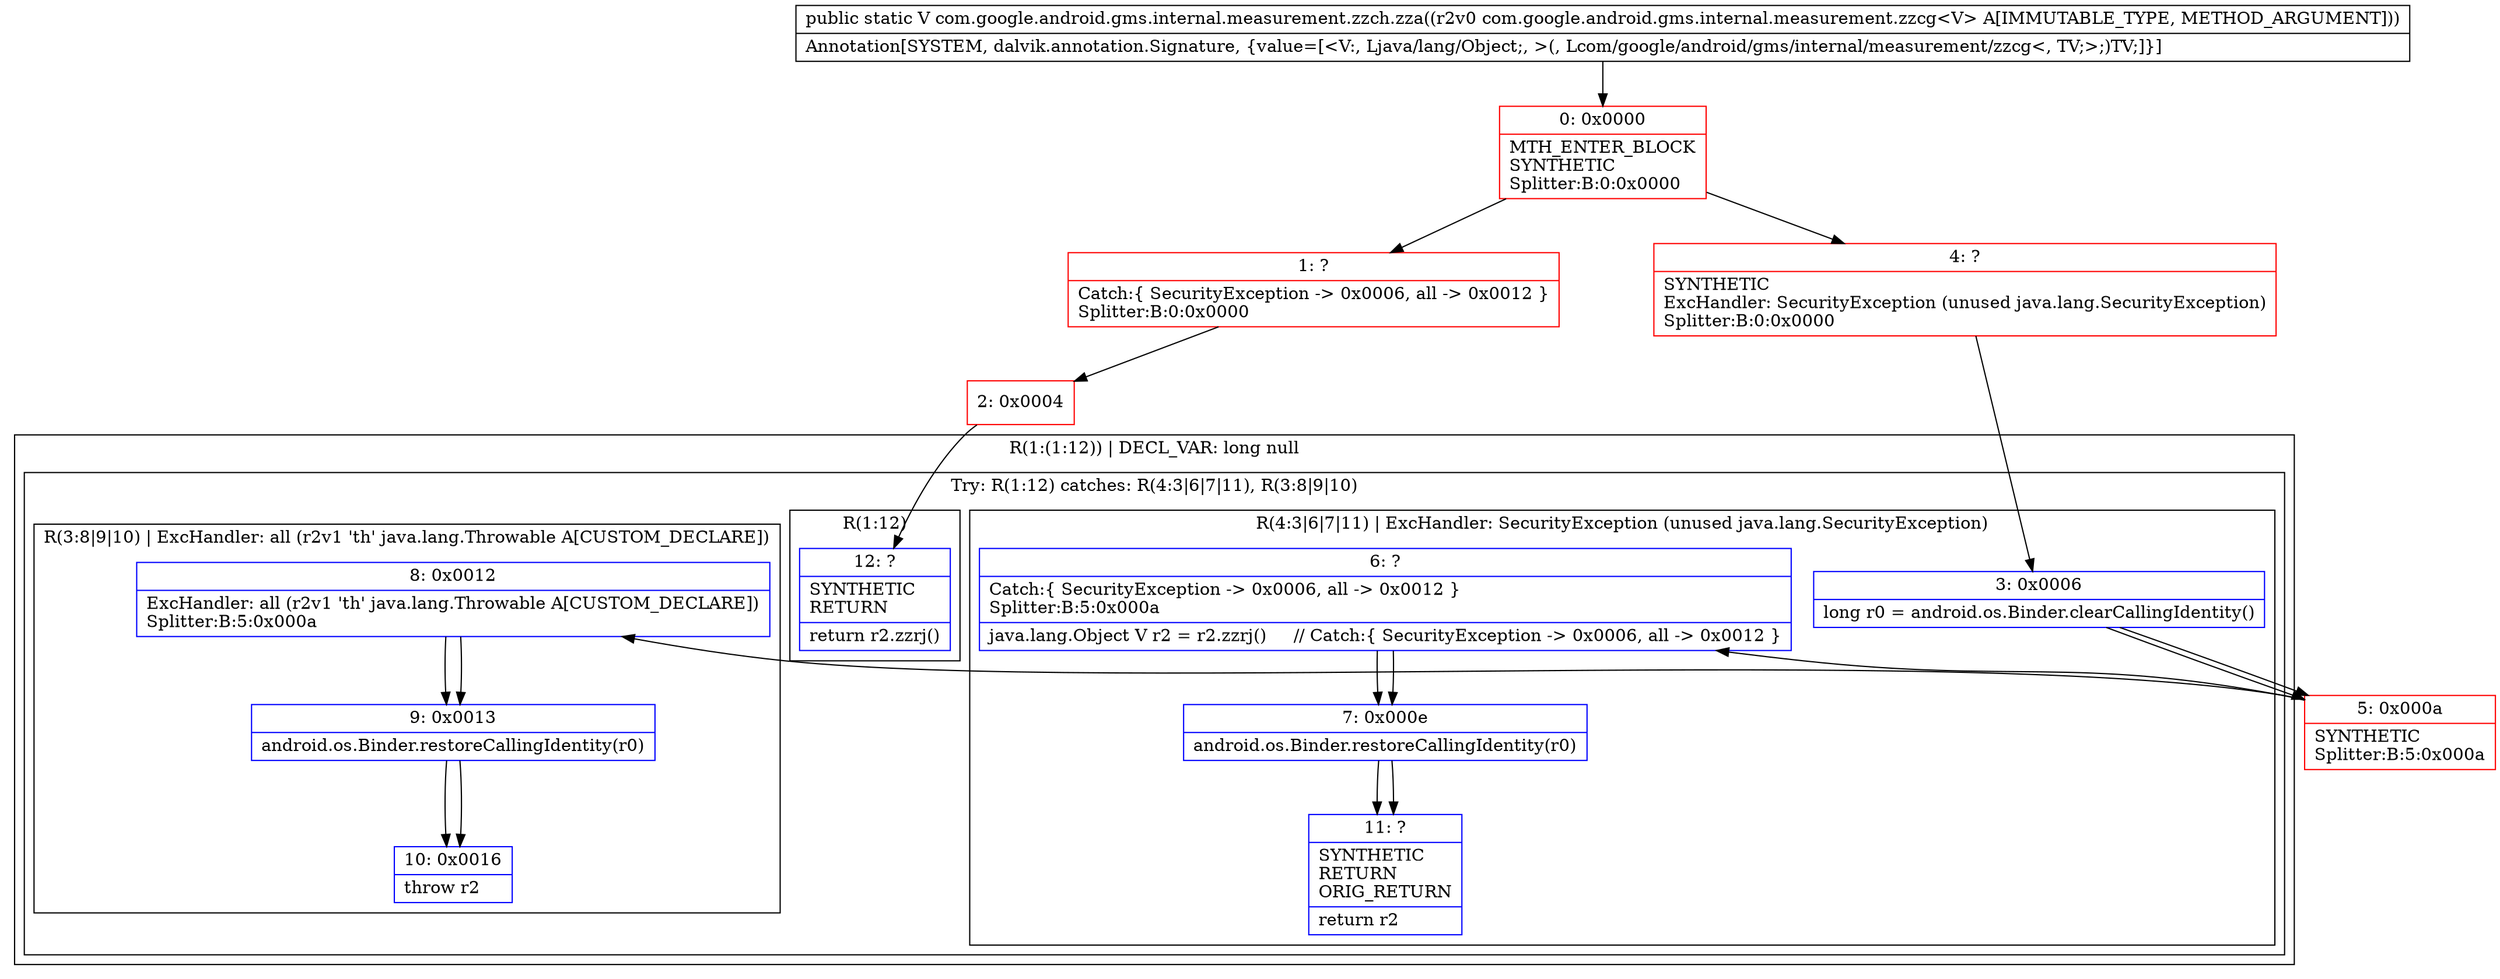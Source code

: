 digraph "CFG forcom.google.android.gms.internal.measurement.zzch.zza(Lcom\/google\/android\/gms\/internal\/measurement\/zzcg;)Ljava\/lang\/Object;" {
subgraph cluster_Region_1973011147 {
label = "R(1:(1:12)) | DECL_VAR: long null\l";
node [shape=record,color=blue];
subgraph cluster_TryCatchRegion_486224200 {
label = "Try: R(1:12) catches: R(4:3|6|7|11), R(3:8|9|10)";
node [shape=record,color=blue];
subgraph cluster_Region_820978438 {
label = "R(1:12)";
node [shape=record,color=blue];
Node_12 [shape=record,label="{12\:\ ?|SYNTHETIC\lRETURN\l|return r2.zzrj()\l}"];
}
subgraph cluster_Region_326625784 {
label = "R(4:3|6|7|11) | ExcHandler: SecurityException (unused java.lang.SecurityException)\l";
node [shape=record,color=blue];
Node_3 [shape=record,label="{3\:\ 0x0006|long r0 = android.os.Binder.clearCallingIdentity()\l}"];
Node_6 [shape=record,label="{6\:\ ?|Catch:\{ SecurityException \-\> 0x0006, all \-\> 0x0012 \}\lSplitter:B:5:0x000a\l|java.lang.Object V r2 = r2.zzrj()     \/\/ Catch:\{ SecurityException \-\> 0x0006, all \-\> 0x0012 \}\l}"];
Node_7 [shape=record,label="{7\:\ 0x000e|android.os.Binder.restoreCallingIdentity(r0)\l}"];
Node_11 [shape=record,label="{11\:\ ?|SYNTHETIC\lRETURN\lORIG_RETURN\l|return r2\l}"];
}
subgraph cluster_Region_1342191882 {
label = "R(3:8|9|10) | ExcHandler: all (r2v1 'th' java.lang.Throwable A[CUSTOM_DECLARE])\l";
node [shape=record,color=blue];
Node_8 [shape=record,label="{8\:\ 0x0012|ExcHandler: all (r2v1 'th' java.lang.Throwable A[CUSTOM_DECLARE])\lSplitter:B:5:0x000a\l}"];
Node_9 [shape=record,label="{9\:\ 0x0013|android.os.Binder.restoreCallingIdentity(r0)\l}"];
Node_10 [shape=record,label="{10\:\ 0x0016|throw r2\l}"];
}
}
}
subgraph cluster_Region_326625784 {
label = "R(4:3|6|7|11) | ExcHandler: SecurityException (unused java.lang.SecurityException)\l";
node [shape=record,color=blue];
Node_3 [shape=record,label="{3\:\ 0x0006|long r0 = android.os.Binder.clearCallingIdentity()\l}"];
Node_6 [shape=record,label="{6\:\ ?|Catch:\{ SecurityException \-\> 0x0006, all \-\> 0x0012 \}\lSplitter:B:5:0x000a\l|java.lang.Object V r2 = r2.zzrj()     \/\/ Catch:\{ SecurityException \-\> 0x0006, all \-\> 0x0012 \}\l}"];
Node_7 [shape=record,label="{7\:\ 0x000e|android.os.Binder.restoreCallingIdentity(r0)\l}"];
Node_11 [shape=record,label="{11\:\ ?|SYNTHETIC\lRETURN\lORIG_RETURN\l|return r2\l}"];
}
subgraph cluster_Region_1342191882 {
label = "R(3:8|9|10) | ExcHandler: all (r2v1 'th' java.lang.Throwable A[CUSTOM_DECLARE])\l";
node [shape=record,color=blue];
Node_8 [shape=record,label="{8\:\ 0x0012|ExcHandler: all (r2v1 'th' java.lang.Throwable A[CUSTOM_DECLARE])\lSplitter:B:5:0x000a\l}"];
Node_9 [shape=record,label="{9\:\ 0x0013|android.os.Binder.restoreCallingIdentity(r0)\l}"];
Node_10 [shape=record,label="{10\:\ 0x0016|throw r2\l}"];
}
Node_0 [shape=record,color=red,label="{0\:\ 0x0000|MTH_ENTER_BLOCK\lSYNTHETIC\lSplitter:B:0:0x0000\l}"];
Node_1 [shape=record,color=red,label="{1\:\ ?|Catch:\{ SecurityException \-\> 0x0006, all \-\> 0x0012 \}\lSplitter:B:0:0x0000\l}"];
Node_2 [shape=record,color=red,label="{2\:\ 0x0004}"];
Node_4 [shape=record,color=red,label="{4\:\ ?|SYNTHETIC\lExcHandler: SecurityException (unused java.lang.SecurityException)\lSplitter:B:0:0x0000\l}"];
Node_5 [shape=record,color=red,label="{5\:\ 0x000a|SYNTHETIC\lSplitter:B:5:0x000a\l}"];
MethodNode[shape=record,label="{public static V com.google.android.gms.internal.measurement.zzch.zza((r2v0 com.google.android.gms.internal.measurement.zzcg\<V\> A[IMMUTABLE_TYPE, METHOD_ARGUMENT]))  | Annotation[SYSTEM, dalvik.annotation.Signature, \{value=[\<V:, Ljava\/lang\/Object;, \>(, Lcom\/google\/android\/gms\/internal\/measurement\/zzcg\<, TV;\>;)TV;]\}]\l}"];
MethodNode -> Node_0;
Node_3 -> Node_5;
Node_6 -> Node_7;
Node_7 -> Node_11;
Node_8 -> Node_9;
Node_9 -> Node_10;
Node_3 -> Node_5;
Node_6 -> Node_7;
Node_7 -> Node_11;
Node_8 -> Node_9;
Node_9 -> Node_10;
Node_0 -> Node_1;
Node_0 -> Node_4;
Node_1 -> Node_2;
Node_2 -> Node_12;
Node_4 -> Node_3;
Node_5 -> Node_6;
Node_5 -> Node_8;
}

